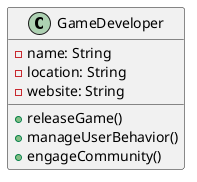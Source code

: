 @startuml
class GameDeveloper {
  - name: String
  - location: String
  - website: String
  + releaseGame()
  + manageUserBehavior()
  + engageCommunity()
}
@enduml
